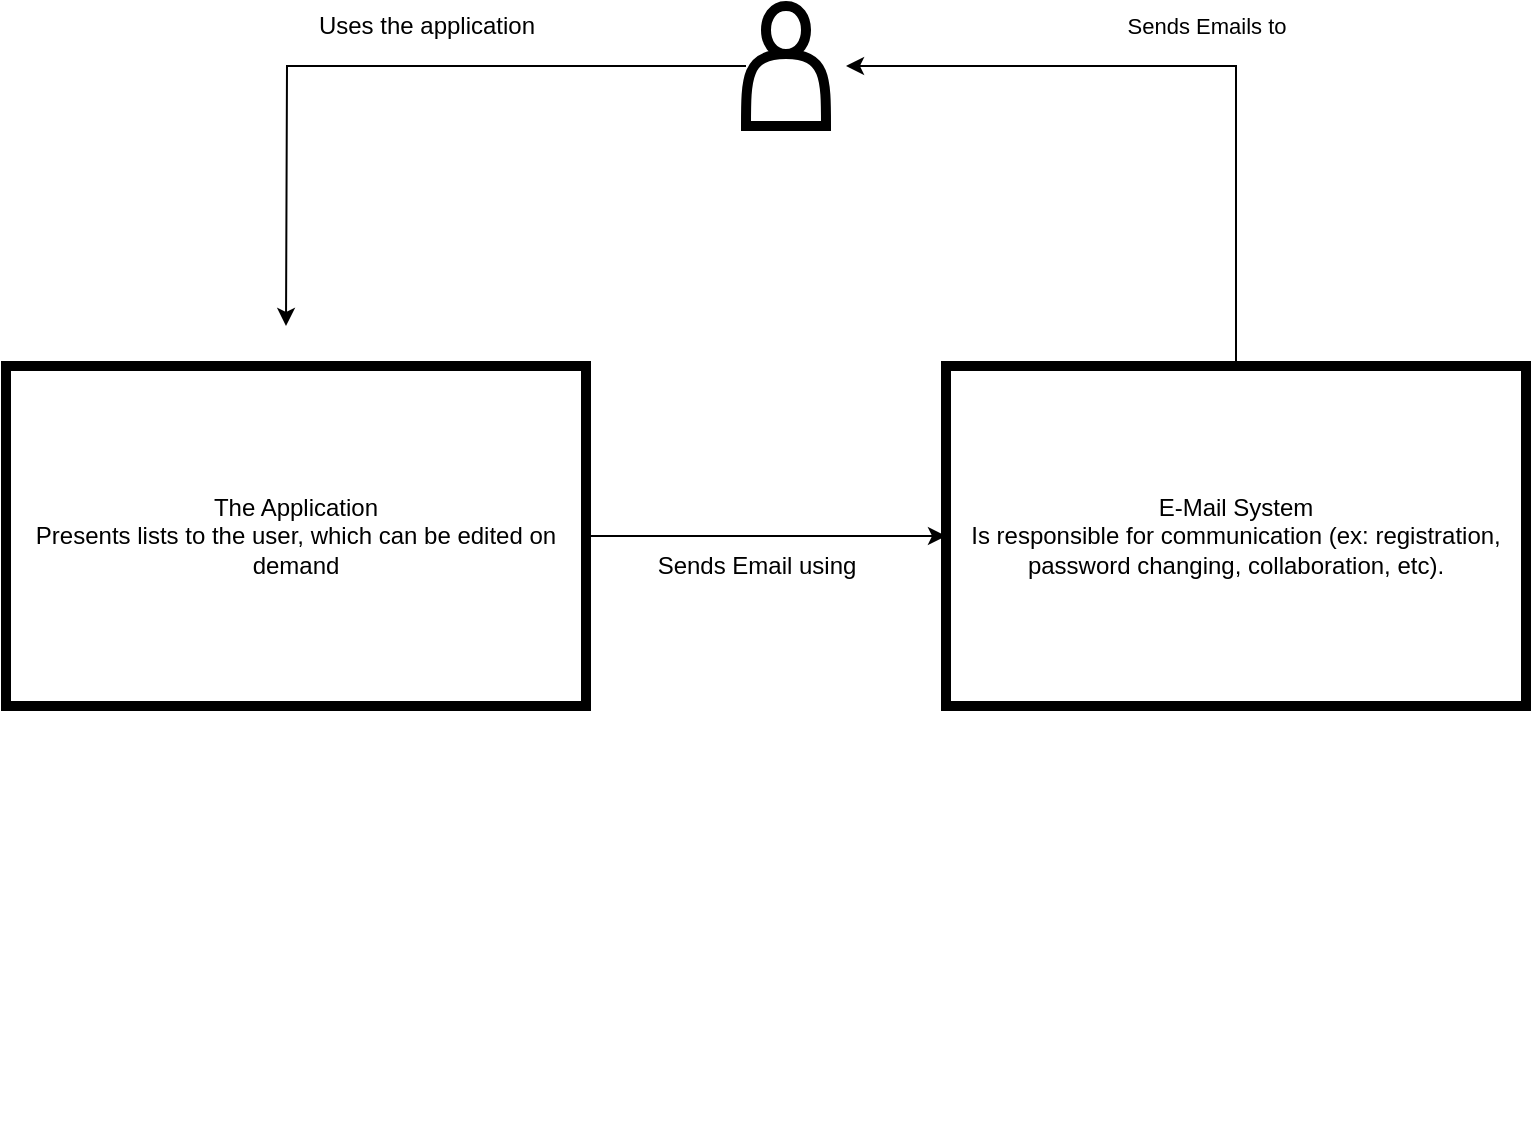 <mxfile version="16.2.7" type="onedrive" pages="6"><diagram id="UlXvEG1jKorGyr-5G4H7" name="Page-1"><mxGraphModel dx="1422" dy="762" grid="1" gridSize="10" guides="1" tooltips="1" connect="1" arrows="1" fold="1" page="1" pageScale="1" pageWidth="850" pageHeight="1100" math="0" shadow="0"><root><mxCell id="bSpBJfSmZ2XtPQw-6Vqa-0"/><mxCell id="bSpBJfSmZ2XtPQw-6Vqa-1" parent="bSpBJfSmZ2XtPQw-6Vqa-0"/><mxCell id="bSpBJfSmZ2XtPQw-6Vqa-11" style="edgeStyle=orthogonalEdgeStyle;rounded=0;orthogonalLoop=1;jettySize=auto;html=1;" parent="bSpBJfSmZ2XtPQw-6Vqa-1" source="bSpBJfSmZ2XtPQw-6Vqa-2" edge="1"><mxGeometry relative="1" as="geometry"><mxPoint x="170" y="210" as="targetPoint"/></mxGeometry></mxCell><mxCell id="bSpBJfSmZ2XtPQw-6Vqa-2" value="" style="shape=actor;whiteSpace=wrap;html=1;strokeWidth=5;fillColor=none;" parent="bSpBJfSmZ2XtPQw-6Vqa-1" vertex="1"><mxGeometry x="400" y="50" width="40" height="60" as="geometry"/></mxCell><mxCell id="bSpBJfSmZ2XtPQw-6Vqa-7" style="edgeStyle=orthogonalEdgeStyle;rounded=0;orthogonalLoop=1;jettySize=auto;html=1;" parent="bSpBJfSmZ2XtPQw-6Vqa-1" source="bSpBJfSmZ2XtPQw-6Vqa-3" edge="1"><mxGeometry relative="1" as="geometry"><mxPoint x="450" y="80" as="targetPoint"/><Array as="points"><mxPoint x="645" y="80"/></Array></mxGeometry></mxCell><mxCell id="bSpBJfSmZ2XtPQw-6Vqa-8" value="Sends Emails to" style="edgeLabel;html=1;align=center;verticalAlign=middle;resizable=0;points=[];" parent="bSpBJfSmZ2XtPQw-6Vqa-7" vertex="1" connectable="0"><mxGeometry x="-0.13" y="-9" relative="1" as="geometry"><mxPoint x="-15" y="-11" as="offset"/></mxGeometry></mxCell><mxCell id="bSpBJfSmZ2XtPQw-6Vqa-3" value="E-Mail System&lt;br&gt;Is responsible for communication (ex: registration, password changing, collaboration, etc)." style="rounded=0;whiteSpace=wrap;html=1;strokeWidth=5;fillColor=none;" parent="bSpBJfSmZ2XtPQw-6Vqa-1" vertex="1"><mxGeometry x="500" y="230" width="290" height="170" as="geometry"/></mxCell><mxCell id="bSpBJfSmZ2XtPQw-6Vqa-5" style="edgeStyle=orthogonalEdgeStyle;rounded=0;orthogonalLoop=1;jettySize=auto;html=1;entryX=0;entryY=0.5;entryDx=0;entryDy=0;" parent="bSpBJfSmZ2XtPQw-6Vqa-1" source="bSpBJfSmZ2XtPQw-6Vqa-4" target="bSpBJfSmZ2XtPQw-6Vqa-3" edge="1"><mxGeometry relative="1" as="geometry"/></mxCell><mxCell id="bSpBJfSmZ2XtPQw-6Vqa-4" value="The Application&lt;br&gt;Presents lists to the user, which can be edited on demand" style="rounded=0;whiteSpace=wrap;html=1;strokeWidth=5;fillColor=none;" parent="bSpBJfSmZ2XtPQw-6Vqa-1" vertex="1"><mxGeometry x="30" y="230" width="290" height="170" as="geometry"/></mxCell><mxCell id="bSpBJfSmZ2XtPQw-6Vqa-6" value="Sends Email using" style="text;html=1;align=center;verticalAlign=middle;resizable=0;points=[];autosize=1;strokeColor=none;fillColor=none;" parent="bSpBJfSmZ2XtPQw-6Vqa-1" vertex="1"><mxGeometry x="350" y="320" width="110" height="20" as="geometry"/></mxCell><mxCell id="bSpBJfSmZ2XtPQw-6Vqa-12" value="Uses the application" style="text;html=1;align=center;verticalAlign=middle;resizable=0;points=[];autosize=1;strokeColor=none;fillColor=none;" parent="bSpBJfSmZ2XtPQw-6Vqa-1" vertex="1"><mxGeometry x="180" y="50" width="120" height="20" as="geometry"/></mxCell><mxCell id="scJED4M4RYPpbItDWIja-0" value="" style="shape=image;html=1;verticalAlign=top;verticalLabelPosition=bottom;labelBackgroundColor=#ffffff;imageAspect=0;aspect=fixed;image=https://cdn3.iconfinder.com/data/icons/flat-actions-icons-9/512/Tick_Mark-128.png" vertex="1" parent="bSpBJfSmZ2XtPQw-6Vqa-1"><mxGeometry x="111" y="480" width="128" height="128" as="geometry"/></mxCell></root></mxGraphModel></diagram><diagram id="uEWGTc0OCgrGr0rqV1aS" name="Page-2"><mxGraphModel dx="2272" dy="762" grid="1" gridSize="10" guides="1" tooltips="1" connect="1" arrows="1" fold="1" page="1" pageScale="1" pageWidth="850" pageHeight="1100" math="0" shadow="0"><root><mxCell id="FO0323nfW6RzjatfHbFI-0"/><mxCell id="FO0323nfW6RzjatfHbFI-1" parent="FO0323nfW6RzjatfHbFI-0"/><mxCell id="9aoovrgxDWoMhqRTPiIO-4" style="edgeStyle=orthogonalEdgeStyle;rounded=0;orthogonalLoop=1;jettySize=auto;html=1;entryX=0;entryY=0.5;entryDx=0;entryDy=0;" edge="1" parent="FO0323nfW6RzjatfHbFI-1" source="FO0323nfW6RzjatfHbFI-2" target="AYKNg5qAuA5HjCpcAgAq-0"><mxGeometry relative="1" as="geometry"/></mxCell><mxCell id="FO0323nfW6RzjatfHbFI-2" value="Web Application&lt;br&gt;&lt;br&gt;Delivers the static content and the the contents of the application" style="rounded=0;whiteSpace=wrap;html=1;" parent="FO0323nfW6RzjatfHbFI-1" vertex="1"><mxGeometry x="10" y="180" width="200" height="120" as="geometry"/></mxCell><mxCell id="FO0323nfW6RzjatfHbFI-5" value="Visits application website&lt;br&gt;using HTTPS" style="text;html=1;align=center;verticalAlign=middle;resizable=0;points=[];autosize=1;strokeColor=none;fillColor=none;" parent="FO0323nfW6RzjatfHbFI-1" vertex="1"><mxGeometry x="20" y="100" width="150" height="30" as="geometry"/></mxCell><mxCell id="vr-xPAzfSA-EKf203sBR-17" style="edgeStyle=orthogonalEdgeStyle;rounded=0;orthogonalLoop=1;jettySize=auto;html=1;entryX=0.5;entryY=0;entryDx=0;entryDy=0;" parent="FO0323nfW6RzjatfHbFI-1" source="AYKNg5qAuA5HjCpcAgAq-0" target="vr-xPAzfSA-EKf203sBR-15" edge="1"><mxGeometry relative="1" as="geometry"/></mxCell><mxCell id="AYKNg5qAuA5HjCpcAgAq-0" value="Single Page Application&lt;br&gt;(container: TypeScript &amp;amp; ReactJS)&lt;br&gt;&lt;br&gt;Provides with a preview of all the created lists,&amp;nbsp;" style="rounded=0;whiteSpace=wrap;html=1;" parent="FO0323nfW6RzjatfHbFI-1" vertex="1"><mxGeometry x="330" y="180" width="190" height="120" as="geometry"/></mxCell><mxCell id="vr-xPAzfSA-EKf203sBR-11" value="Delivers to the&lt;br&gt;customer's web&lt;br&gt;browser" style="text;html=1;align=center;verticalAlign=middle;resizable=0;points=[];autosize=1;strokeColor=none;fillColor=none;" parent="FO0323nfW6RzjatfHbFI-1" vertex="1"><mxGeometry x="214" y="243" width="100" height="50" as="geometry"/></mxCell><mxCell id="9aoovrgxDWoMhqRTPiIO-6" style="edgeStyle=orthogonalEdgeStyle;rounded=0;orthogonalLoop=1;jettySize=auto;html=1;entryX=1;entryY=0.75;entryDx=0;entryDy=0;exitX=0.545;exitY=0.017;exitDx=0;exitDy=0;exitPerimeter=0;" edge="1" parent="FO0323nfW6RzjatfHbFI-1" source="vr-xPAzfSA-EKf203sBR-14" target="IY96HS_wgmIvOP5gwTrX-0"><mxGeometry relative="1" as="geometry"><mxPoint x="840" y="40" as="targetPoint"/><Array as="points"><mxPoint x="850" y="60"/></Array></mxGeometry></mxCell><mxCell id="vr-xPAzfSA-EKf203sBR-14" value="E-Mail System&lt;br&gt;NodeJS email-sending system&lt;br&gt;* registration&lt;br&gt;* forgot password&lt;br&gt;* change password&lt;br&gt;* invitation&lt;br&gt;* etc&amp;nbsp;" style="rounded=0;whiteSpace=wrap;html=1;" parent="FO0323nfW6RzjatfHbFI-1" vertex="1"><mxGeometry x="730" y="180" width="220" height="120" as="geometry"/></mxCell><mxCell id="vr-xPAzfSA-EKf203sBR-24" style="edgeStyle=orthogonalEdgeStyle;rounded=0;orthogonalLoop=1;jettySize=auto;html=1;entryX=0.5;entryY=0;entryDx=0;entryDy=0;entryPerimeter=0;" parent="FO0323nfW6RzjatfHbFI-1" source="vr-xPAzfSA-EKf203sBR-15" target="vr-xPAzfSA-EKf203sBR-22" edge="1"><mxGeometry relative="1" as="geometry"/></mxCell><mxCell id="vr-xPAzfSA-EKf203sBR-25" style="edgeStyle=orthogonalEdgeStyle;rounded=0;orthogonalLoop=1;jettySize=auto;html=1;entryX=0;entryY=0.5;entryDx=0;entryDy=0;" parent="FO0323nfW6RzjatfHbFI-1" source="vr-xPAzfSA-EKf203sBR-15" target="vr-xPAzfSA-EKf203sBR-14" edge="1"><mxGeometry relative="1" as="geometry"/></mxCell><mxCell id="vr-xPAzfSA-EKf203sBR-15" value="API Applcation&lt;br&gt;(container: NodeJS)" style="rounded=0;whiteSpace=wrap;html=1;" parent="FO0323nfW6RzjatfHbFI-1" vertex="1"><mxGeometry x="325" y="370" width="200" height="120" as="geometry"/></mxCell><mxCell id="vr-xPAzfSA-EKf203sBR-18" value="Makes API calls to&lt;br&gt;JSON / HTTPS" style="text;html=1;align=center;verticalAlign=middle;resizable=0;points=[];autosize=1;strokeColor=none;fillColor=none;" parent="FO0323nfW6RzjatfHbFI-1" vertex="1"><mxGeometry x="320" y="320" width="110" height="30" as="geometry"/></mxCell><mxCell id="vr-xPAzfSA-EKf203sBR-22" value="Database&lt;br&gt;* user registration&lt;br&gt;* list information&lt;br&gt;* etc" style="shape=cylinder3;whiteSpace=wrap;html=1;boundedLbl=1;backgroundOutline=1;size=15;" parent="FO0323nfW6RzjatfHbFI-1" vertex="1"><mxGeometry x="10" y="460" width="120" height="140" as="geometry"/></mxCell><mxCell id="vr-xPAzfSA-EKf203sBR-29" value="" style="rounded=0;whiteSpace=wrap;html=1;fillColor=none;dashed=1;strokeWidth=5;" parent="FO0323nfW6RzjatfHbFI-1" vertex="1"><mxGeometry y="150" width="680" height="500" as="geometry"/></mxCell><mxCell id="vr-xPAzfSA-EKf203sBR-28" value="Sends email to" style="text;html=1;align=center;verticalAlign=middle;resizable=0;points=[];autosize=1;strokeColor=none;fillColor=none;" parent="FO0323nfW6RzjatfHbFI-1" vertex="1"><mxGeometry x="655" y="70" width="90" height="20" as="geometry"/></mxCell><mxCell id="9aoovrgxDWoMhqRTPiIO-3" style="edgeStyle=orthogonalEdgeStyle;rounded=0;orthogonalLoop=1;jettySize=auto;html=1;" edge="1" parent="FO0323nfW6RzjatfHbFI-1" source="IY96HS_wgmIvOP5gwTrX-0" target="FO0323nfW6RzjatfHbFI-2"><mxGeometry relative="1" as="geometry"/></mxCell><mxCell id="9aoovrgxDWoMhqRTPiIO-5" style="edgeStyle=orthogonalEdgeStyle;rounded=0;orthogonalLoop=1;jettySize=auto;html=1;" edge="1" parent="FO0323nfW6RzjatfHbFI-1" source="IY96HS_wgmIvOP5gwTrX-0" target="AYKNg5qAuA5HjCpcAgAq-0"><mxGeometry relative="1" as="geometry"/></mxCell><mxCell id="IY96HS_wgmIvOP5gwTrX-0" value="&lt;br&gt;&lt;br&gt;User" style="shape=actor;whiteSpace=wrap;html=1;" vertex="1" parent="FO0323nfW6RzjatfHbFI-1"><mxGeometry x="415" y="15" width="40" height="60" as="geometry"/></mxCell><mxCell id="9aoovrgxDWoMhqRTPiIO-0" value="Reads from and&lt;br&gt;writes to" style="text;html=1;align=center;verticalAlign=middle;resizable=0;points=[];autosize=1;strokeColor=none;fillColor=none;" vertex="1" parent="FO0323nfW6RzjatfHbFI-1"><mxGeometry x="110" y="395" width="100" height="30" as="geometry"/></mxCell><mxCell id="9aoovrgxDWoMhqRTPiIO-1" value="Sends e-mail&lt;br&gt;using" style="text;html=1;align=center;verticalAlign=middle;resizable=0;points=[];autosize=1;strokeColor=none;fillColor=none;" vertex="1" parent="FO0323nfW6RzjatfHbFI-1"><mxGeometry x="580" y="320" width="90" height="30" as="geometry"/></mxCell><mxCell id="9aoovrgxDWoMhqRTPiIO-8" value="Interacts with&lt;br&gt;the user interface&lt;br&gt;via" style="text;html=1;align=center;verticalAlign=middle;resizable=0;points=[];autosize=1;strokeColor=none;fillColor=none;" vertex="1" parent="FO0323nfW6RzjatfHbFI-1"><mxGeometry x="330" y="110" width="110" height="50" as="geometry"/></mxCell><mxCell id="9aoovrgxDWoMhqRTPiIO-10" value="" style="shape=image;html=1;verticalAlign=top;verticalLabelPosition=bottom;labelBackgroundColor=#ffffff;imageAspect=0;aspect=fixed;image=https://cdn3.iconfinder.com/data/icons/flat-actions-icons-9/512/Tick_Mark-128.png;dashed=1;strokeColor=default;strokeWidth=3;fillColor=none;" vertex="1" parent="FO0323nfW6RzjatfHbFI-1"><mxGeometry x="776" y="472" width="128" height="128" as="geometry"/></mxCell></root></mxGraphModel></diagram><diagram id="L0bMiw6y9KxxfC6jB3FY" name="Page-3"><mxGraphModel dx="2272" dy="762" grid="1" gridSize="10" guides="1" tooltips="1" connect="1" arrows="1" fold="1" page="1" pageScale="1" pageWidth="850" pageHeight="1100" math="0" shadow="0"><root><mxCell id="r2UaFeNrl_LHwDlURmYz-0"/><mxCell id="r2UaFeNrl_LHwDlURmYz-1" parent="r2UaFeNrl_LHwDlURmYz-0"/><mxCell id="r2UaFeNrl_LHwDlURmYz-4" value="" style="edgeStyle=orthogonalEdgeStyle;rounded=0;orthogonalLoop=1;jettySize=auto;html=1;" parent="r2UaFeNrl_LHwDlURmYz-1" source="r2UaFeNrl_LHwDlURmYz-2" target="r2UaFeNrl_LHwDlURmYz-3" edge="1"><mxGeometry relative="1" as="geometry"/></mxCell><mxCell id="r2UaFeNrl_LHwDlURmYz-2" value="&lt;u&gt;&lt;b&gt;Sign In Controller&lt;br&gt;&lt;/b&gt;&lt;/u&gt;Allows users to sign in to the website" style="rounded=0;whiteSpace=wrap;html=1;" parent="r2UaFeNrl_LHwDlURmYz-1" vertex="1"><mxGeometry x="20" y="150" width="140" height="70" as="geometry"/></mxCell><mxCell id="r2UaFeNrl_LHwDlURmYz-20" style="edgeStyle=orthogonalEdgeStyle;rounded=0;orthogonalLoop=1;jettySize=auto;html=1;entryX=0.5;entryY=0;entryDx=0;entryDy=0;entryPerimeter=0;" parent="r2UaFeNrl_LHwDlURmYz-1" source="r2UaFeNrl_LHwDlURmYz-3" target="r2UaFeNrl_LHwDlURmYz-19" edge="1"><mxGeometry relative="1" as="geometry"/></mxCell><mxCell id="r2UaFeNrl_LHwDlURmYz-3" value="&lt;b&gt;&lt;u&gt;Security Component&lt;/u&gt;&lt;br&gt;&lt;/b&gt;Provides functionality to signing in, changing passwords, etc" style="rounded=0;whiteSpace=wrap;html=1;" parent="r2UaFeNrl_LHwDlURmYz-1" vertex="1"><mxGeometry x="20" y="260" width="140" height="90" as="geometry"/></mxCell><mxCell id="r2UaFeNrl_LHwDlURmYz-9" style="edgeStyle=orthogonalEdgeStyle;rounded=0;orthogonalLoop=1;jettySize=auto;html=1;entryX=1;entryY=0.5;entryDx=0;entryDy=0;" parent="r2UaFeNrl_LHwDlURmYz-1" source="r2UaFeNrl_LHwDlURmYz-5" target="r2UaFeNrl_LHwDlURmYz-3" edge="1"><mxGeometry relative="1" as="geometry"><Array as="points"><mxPoint x="253" y="200"/><mxPoint x="253" y="305"/></Array></mxGeometry></mxCell><mxCell id="r2UaFeNrl_LHwDlURmYz-14" value="" style="edgeStyle=orthogonalEdgeStyle;rounded=0;orthogonalLoop=1;jettySize=auto;html=1;" parent="r2UaFeNrl_LHwDlURmYz-1" source="r2UaFeNrl_LHwDlURmYz-5" target="r2UaFeNrl_LHwDlURmYz-13" edge="1"><mxGeometry relative="1" as="geometry"/></mxCell><mxCell id="r2UaFeNrl_LHwDlURmYz-5" value="&lt;u&gt;&lt;b&gt;Reset Password Controller&lt;/b&gt;&lt;/u&gt;&lt;br&gt;Allows users to reset their passwords with a single-use URL" style="rounded=0;whiteSpace=wrap;html=1;" parent="r2UaFeNrl_LHwDlURmYz-1" vertex="1"><mxGeometry x="345.5" y="140" width="160" height="80" as="geometry"/></mxCell><mxCell id="r2UaFeNrl_LHwDlURmYz-18" value="" style="edgeStyle=orthogonalEdgeStyle;rounded=0;orthogonalLoop=1;jettySize=auto;html=1;" parent="r2UaFeNrl_LHwDlURmYz-1" source="r2UaFeNrl_LHwDlURmYz-13" target="r2UaFeNrl_LHwDlURmYz-17" edge="1"><mxGeometry relative="1" as="geometry"/></mxCell><mxCell id="r2UaFeNrl_LHwDlURmYz-13" value="&lt;b&gt;&lt;u&gt;E-Mail Component&lt;/u&gt;&lt;/b&gt;&lt;br&gt;Sends e-mails to users" style="rounded=0;whiteSpace=wrap;html=1;" parent="r2UaFeNrl_LHwDlURmYz-1" vertex="1"><mxGeometry x="343" y="265" width="165" height="80" as="geometry"/></mxCell><mxCell id="r2UaFeNrl_LHwDlURmYz-16" value="&lt;u&gt;&lt;b&gt;Accounts Summary Controller&lt;br&gt;&lt;/b&gt;&lt;/u&gt;Provides users basics details regarding their accounts" style="rounded=0;whiteSpace=wrap;html=1;" parent="r2UaFeNrl_LHwDlURmYz-1" vertex="1"><mxGeometry x="610" y="142.5" width="180" height="85" as="geometry"/></mxCell><mxCell id="r2UaFeNrl_LHwDlURmYz-17" value="&lt;b&gt;&lt;u&gt;E-Mail System&lt;br&gt;&lt;/u&gt;&lt;/b&gt;The internal e-mail system" style="rounded=0;whiteSpace=wrap;html=1;" parent="r2UaFeNrl_LHwDlURmYz-1" vertex="1"><mxGeometry x="343" y="450" width="165" height="80" as="geometry"/></mxCell><mxCell id="r2UaFeNrl_LHwDlURmYz-19" value="&lt;b&gt;&lt;u&gt;Database&lt;/u&gt;&lt;/b&gt;&lt;br&gt;Stores the followngs:&lt;br&gt;* User credentials&lt;br&gt;* text-contents of lists&lt;br&gt;* configured styles of lists&lt;br&gt;* configured settings" style="shape=cylinder3;whiteSpace=wrap;html=1;boundedLbl=1;backgroundOutline=1;size=15;" parent="r2UaFeNrl_LHwDlURmYz-1" vertex="1"><mxGeometry x="-40" y="440" width="160" height="150" as="geometry"/></mxCell><mxCell id="jWFvs5xd3xFxR0srz7sO-3" style="edgeStyle=orthogonalEdgeStyle;rounded=0;orthogonalLoop=1;jettySize=auto;html=1;entryX=0.5;entryY=0;entryDx=0;entryDy=0;" edge="1" parent="r2UaFeNrl_LHwDlURmYz-1" source="r2UaFeNrl_LHwDlURmYz-21" target="r2UaFeNrl_LHwDlURmYz-16"><mxGeometry relative="1" as="geometry"/></mxCell><mxCell id="jWFvs5xd3xFxR0srz7sO-6" style="edgeStyle=orthogonalEdgeStyle;rounded=0;orthogonalLoop=1;jettySize=auto;html=1;" edge="1" parent="r2UaFeNrl_LHwDlURmYz-1" source="r2UaFeNrl_LHwDlURmYz-21" target="r2UaFeNrl_LHwDlURmYz-2"><mxGeometry relative="1" as="geometry"><mxPoint x="70" y="110" as="targetPoint"/><Array as="points"><mxPoint x="90" y="70"/></Array></mxGeometry></mxCell><mxCell id="FB6ltumvaBSy3o_sMSyh-3" style="edgeStyle=orthogonalEdgeStyle;rounded=0;orthogonalLoop=1;jettySize=auto;html=1;entryX=0;entryY=0.5;entryDx=0;entryDy=0;" edge="1" parent="r2UaFeNrl_LHwDlURmYz-1" source="r2UaFeNrl_LHwDlURmYz-21" target="r2UaFeNrl_LHwDlURmYz-5"><mxGeometry relative="1" as="geometry"><mxPoint x="270" y="180" as="targetPoint"/><Array as="points"><mxPoint x="230" y="180"/></Array></mxGeometry></mxCell><mxCell id="r2UaFeNrl_LHwDlURmYz-21" value="&lt;u&gt;&lt;b&gt;Single-Page Application&lt;br&gt;&lt;/b&gt;&lt;/u&gt;Provides all the functionality to the users via their web browsers" style="rounded=0;whiteSpace=wrap;html=1;" parent="r2UaFeNrl_LHwDlURmYz-1" vertex="1"><mxGeometry x="150" y="20" width="160" height="100" as="geometry"/></mxCell><mxCell id="jWFvs5xd3xFxR0srz7sO-1" value="Makes API calls to&lt;br&gt;JSON / HTTPS" style="text;html=1;align=center;verticalAlign=middle;resizable=0;points=[];autosize=1;strokeColor=none;fillColor=none;" vertex="1" parent="r2UaFeNrl_LHwDlURmYz-1"><mxGeometry x="-20" y="55" width="110" height="30" as="geometry"/></mxCell><mxCell id="jWFvs5xd3xFxR0srz7sO-4" value="Makes API calls to&lt;br&gt;JSON / HTTPS" style="text;html=1;align=center;verticalAlign=middle;resizable=0;points=[];autosize=1;strokeColor=none;fillColor=none;" vertex="1" parent="r2UaFeNrl_LHwDlURmYz-1"><mxGeometry x="600" y="40" width="110" height="30" as="geometry"/></mxCell><mxCell id="p5mH4LFQS36zPEbXGAwE-0" value="" style="rounded=0;whiteSpace=wrap;html=1;fillColor=none;dashed=1;strokeWidth=3;" vertex="1" parent="r2UaFeNrl_LHwDlURmYz-1"><mxGeometry x="10" y="135" width="790" height="230" as="geometry"/></mxCell><mxCell id="FB6ltumvaBSy3o_sMSyh-4" value="Uses" style="text;html=1;align=center;verticalAlign=middle;resizable=0;points=[];autosize=1;strokeColor=none;fillColor=none;" vertex="1" parent="r2UaFeNrl_LHwDlURmYz-1"><mxGeometry x="210" y="240" width="40" height="20" as="geometry"/></mxCell><mxCell id="FB6ltumvaBSy3o_sMSyh-5" value="Uses" style="text;html=1;align=center;verticalAlign=middle;resizable=0;points=[];autosize=1;strokeColor=none;fillColor=none;" vertex="1" parent="r2UaFeNrl_LHwDlURmYz-1"><mxGeometry x="90" y="230" width="40" height="20" as="geometry"/></mxCell><mxCell id="FB6ltumvaBSy3o_sMSyh-6" value="Makes API calls to&lt;br&gt;JSON / HTTPS" style="text;html=1;align=center;verticalAlign=middle;resizable=0;points=[];autosize=1;strokeColor=none;fillColor=none;" vertex="1" parent="r2UaFeNrl_LHwDlURmYz-1"><mxGeometry x="230" y="140" width="110" height="30" as="geometry"/></mxCell><mxCell id="FB6ltumvaBSy3o_sMSyh-7" value="Uses" style="text;html=1;align=center;verticalAlign=middle;resizable=0;points=[];autosize=1;strokeColor=none;fillColor=none;" vertex="1" parent="r2UaFeNrl_LHwDlURmYz-1"><mxGeometry x="430" y="240" width="40" height="20" as="geometry"/></mxCell><mxCell id="FB6ltumvaBSy3o_sMSyh-8" value="Sends e-mail&lt;br&gt;using" style="text;html=1;align=center;verticalAlign=middle;resizable=0;points=[];autosize=1;strokeColor=none;fillColor=none;" vertex="1" parent="r2UaFeNrl_LHwDlURmYz-1"><mxGeometry x="335" y="380" width="90" height="30" as="geometry"/></mxCell><mxCell id="FB6ltumvaBSy3o_sMSyh-9" value="Reads from and&lt;br&gt;writes to" style="text;html=1;align=center;verticalAlign=middle;resizable=0;points=[];autosize=1;strokeColor=none;fillColor=none;" vertex="1" parent="r2UaFeNrl_LHwDlURmYz-1"><mxGeometry x="-40" y="375" width="100" height="30" as="geometry"/></mxCell><mxCell id="FB6ltumvaBSy3o_sMSyh-10" value="" style="shape=image;html=1;verticalAlign=top;verticalLabelPosition=bottom;labelBackgroundColor=#ffffff;imageAspect=0;aspect=fixed;image=https://cdn3.iconfinder.com/data/icons/flat-actions-icons-9/512/Tick_Mark-128.png;dashed=1;strokeColor=default;strokeWidth=3;fillColor=none;" vertex="1" parent="r2UaFeNrl_LHwDlURmYz-1"><mxGeometry x="620" y="426" width="128" height="128" as="geometry"/></mxCell></root></mxGraphModel></diagram><diagram id="V2g0TTgF8119Fu8_PB6f" name="Page-4"><mxGraphModel dx="981" dy="526" grid="1" gridSize="10" guides="1" tooltips="1" connect="1" arrows="1" fold="1" page="1" pageScale="1" pageWidth="850" pageHeight="1100" math="0" shadow="0"><root><mxCell id="yF6pi87u7TF_VWACSOeP-0"/><mxCell id="yF6pi87u7TF_VWACSOeP-1" parent="yF6pi87u7TF_VWACSOeP-0"/><mxCell id="5oqmHq-3DIiXReOn_MKE-1" style="edgeStyle=orthogonalEdgeStyle;rounded=0;orthogonalLoop=1;jettySize=auto;html=1;entryX=0;entryY=0.25;entryDx=0;entryDy=0;exitX=1;exitY=0.25;exitDx=0;exitDy=0;" edge="1" parent="yF6pi87u7TF_VWACSOeP-1" source="yF6pi87u7TF_VWACSOeP-2" target="yF6pi87u7TF_VWACSOeP-4"><mxGeometry relative="1" as="geometry"/></mxCell><mxCell id="yF6pi87u7TF_VWACSOeP-2" value="&lt;u&gt;&lt;b&gt;Single-Page Application&lt;br&gt;&lt;/b&gt;&lt;/u&gt;Provides all of the internet functionality of users via their web-browser." style="rounded=0;whiteSpace=wrap;html=1;" vertex="1" parent="yF6pi87u7TF_VWACSOeP-1"><mxGeometry x="70" y="70" width="160" height="110" as="geometry"/></mxCell><mxCell id="5oqmHq-3DIiXReOn_MKE-3" style="edgeStyle=orthogonalEdgeStyle;rounded=0;orthogonalLoop=1;jettySize=auto;html=1;entryX=1;entryY=0.5;entryDx=0;entryDy=0;" edge="1" parent="yF6pi87u7TF_VWACSOeP-1" source="yF6pi87u7TF_VWACSOeP-4" target="yF6pi87u7TF_VWACSOeP-2"><mxGeometry relative="1" as="geometry"/></mxCell><mxCell id="5oqmHq-3DIiXReOn_MKE-12" style="edgeStyle=orthogonalEdgeStyle;rounded=0;orthogonalLoop=1;jettySize=auto;html=1;entryX=0.25;entryY=0;entryDx=0;entryDy=0;" edge="1" parent="yF6pi87u7TF_VWACSOeP-1" source="yF6pi87u7TF_VWACSOeP-4" target="vgfjgFso99QwmBD71w31-0"><mxGeometry relative="1" as="geometry"><mxPoint x="680" y="360.0" as="targetPoint"/><Array as="points"><mxPoint x="640" y="250"/><mxPoint x="640" y="250"/></Array></mxGeometry></mxCell><mxCell id="yF6pi87u7TF_VWACSOeP-4" value="&lt;b&gt;&lt;u&gt;Sign In Controller&lt;br&gt;&lt;/u&gt;&lt;/b&gt;Allows users to sign into the web-application" style="rounded=0;whiteSpace=wrap;html=1;" vertex="1" parent="yF6pi87u7TF_VWACSOeP-1"><mxGeometry x="610" y="70" width="160" height="110" as="geometry"/></mxCell><mxCell id="5oqmHq-3DIiXReOn_MKE-11" style="edgeStyle=orthogonalEdgeStyle;rounded=0;orthogonalLoop=1;jettySize=auto;html=1;entryX=0.75;entryY=1;entryDx=0;entryDy=0;" edge="1" parent="yF6pi87u7TF_VWACSOeP-1" source="vgfjgFso99QwmBD71w31-0" target="yF6pi87u7TF_VWACSOeP-4"><mxGeometry relative="1" as="geometry"><mxPoint x="680" y="300" as="targetPoint"/><Array as="points"><mxPoint x="720" y="380"/><mxPoint x="720" y="380"/></Array></mxGeometry></mxCell><mxCell id="5oqmHq-3DIiXReOn_MKE-23" style="edgeStyle=orthogonalEdgeStyle;rounded=0;orthogonalLoop=1;jettySize=auto;html=1;entryX=1.042;entryY=0.503;entryDx=0;entryDy=0;entryPerimeter=0;" edge="1" parent="yF6pi87u7TF_VWACSOeP-1" source="vgfjgFso99QwmBD71w31-0" target="5oqmHq-3DIiXReOn_MKE-0"><mxGeometry relative="1" as="geometry"/></mxCell><mxCell id="vgfjgFso99QwmBD71w31-0" value="&lt;b&gt;&lt;u&gt;Security Component&lt;br&gt;&lt;/u&gt;&lt;/b&gt;Provides functionality related to signing in, changing passwords, etc." style="rounded=0;whiteSpace=wrap;html=1;strokeWidth=1;fillColor=none;" vertex="1" parent="yF6pi87u7TF_VWACSOeP-1"><mxGeometry x="610" y="455" width="160" height="110" as="geometry"/></mxCell><mxCell id="5oqmHq-3DIiXReOn_MKE-22" style="edgeStyle=orthogonalEdgeStyle;rounded=0;orthogonalLoop=1;jettySize=auto;html=1;entryX=-0.032;entryY=0.229;entryDx=0;entryDy=0;entryPerimeter=0;" edge="1" parent="yF6pi87u7TF_VWACSOeP-1" source="5oqmHq-3DIiXReOn_MKE-0" target="vgfjgFso99QwmBD71w31-0"><mxGeometry relative="1" as="geometry"><mxPoint x="540" y="510" as="targetPoint"/><Array as="points"><mxPoint x="300" y="480"/><mxPoint x="300" y="480"/></Array></mxGeometry></mxCell><mxCell id="5oqmHq-3DIiXReOn_MKE-0" value="&lt;b&gt;&lt;u&gt;Database&lt;br&gt;&lt;/u&gt;&lt;/b&gt;Stores user registration information, hashes authentication credentials, access logs, etc." style="shape=cylinder3;whiteSpace=wrap;html=1;boundedLbl=1;backgroundOutline=1;size=15;strokeWidth=1;fillColor=none;" vertex="1" parent="yF6pi87u7TF_VWACSOeP-1"><mxGeometry x="60" y="430" width="140" height="160" as="geometry"/></mxCell><mxCell id="5oqmHq-3DIiXReOn_MKE-4" value="1: Submits credentials to JSON / HTTPS" style="text;html=1;align=center;verticalAlign=middle;resizable=0;points=[];autosize=1;strokeColor=none;fillColor=none;" vertex="1" parent="yF6pi87u7TF_VWACSOeP-1"><mxGeometry x="275" y="70" width="230" height="20" as="geometry"/></mxCell><mxCell id="5oqmHq-3DIiXReOn_MKE-5" value="6: Sends back an authentication token to JSON / HTTPS" style="text;html=1;align=center;verticalAlign=middle;resizable=0;points=[];autosize=1;strokeColor=none;fillColor=none;" vertex="1" parent="yF6pi87u7TF_VWACSOeP-1"><mxGeometry x="250" y="130" width="320" height="20" as="geometry"/></mxCell><mxCell id="5oqmHq-3DIiXReOn_MKE-7" value="5: Returns true if&lt;br&gt;the hashed&lt;br&gt;password &lt;br&gt;matches" style="text;html=1;align=center;verticalAlign=middle;resizable=0;points=[];autosize=1;strokeColor=none;fillColor=none;" vertex="1" parent="yF6pi87u7TF_VWACSOeP-1"><mxGeometry x="540" y="280" width="100" height="60" as="geometry"/></mxCell><mxCell id="5oqmHq-3DIiXReOn_MKE-13" value="2: Validates&lt;br&gt;credentials using" style="text;html=1;align=center;verticalAlign=middle;resizable=0;points=[];autosize=1;strokeColor=none;fillColor=none;" vertex="1" parent="yF6pi87u7TF_VWACSOeP-1"><mxGeometry x="710" y="295" width="110" height="30" as="geometry"/></mxCell><mxCell id="5oqmHq-3DIiXReOn_MKE-19" value="4: Returns user data to&amp;nbsp;" style="text;html=1;align=center;verticalAlign=middle;resizable=0;points=[];autosize=1;strokeColor=none;fillColor=none;" vertex="1" parent="yF6pi87u7TF_VWACSOeP-1"><mxGeometry x="300" y="455" width="140" height="20" as="geometry"/></mxCell><mxCell id="5oqmHq-3DIiXReOn_MKE-20" value="3: Select * from users where username = ?" style="text;html=1;align=center;verticalAlign=middle;resizable=0;points=[];autosize=1;strokeColor=none;fillColor=none;" vertex="1" parent="yF6pi87u7TF_VWACSOeP-1"><mxGeometry x="265" y="510" width="240" height="20" as="geometry"/></mxCell><mxCell id="5oqmHq-3DIiXReOn_MKE-24" value="" style="rounded=0;whiteSpace=wrap;html=1;strokeWidth=3;fillColor=none;dashed=1;" vertex="1" parent="yF6pi87u7TF_VWACSOeP-1"><mxGeometry x="600" y="60" width="180" height="520" as="geometry"/></mxCell><mxCell id="5oqmHq-3DIiXReOn_MKE-25" value="" style="shape=image;html=1;verticalAlign=top;verticalLabelPosition=bottom;labelBackgroundColor=#ffffff;imageAspect=0;aspect=fixed;image=https://cdn3.iconfinder.com/data/icons/flat-actions-icons-9/512/Tick_Mark-128.png;dashed=1;strokeWidth=3;fillColor=none;" vertex="1" parent="yF6pi87u7TF_VWACSOeP-1"><mxGeometry x="270" y="246" width="128" height="128" as="geometry"/></mxCell></root></mxGraphModel></diagram><diagram id="paCseWlCDXNLYj7kXGkf" name="Page-5"><mxGraphModel dx="2272" dy="762" grid="1" gridSize="10" guides="1" tooltips="1" connect="1" arrows="1" fold="1" page="1" pageScale="1" pageWidth="850" pageHeight="1100" math="0" shadow="0"><root><mxCell id="UTD1nOnQ5sEWeVjLOmaX-0"/><mxCell id="UTD1nOnQ5sEWeVjLOmaX-1" parent="UTD1nOnQ5sEWeVjLOmaX-0"/><mxCell id="UTD1nOnQ5sEWeVjLOmaX-8" style="edgeStyle=orthogonalEdgeStyle;rounded=0;orthogonalLoop=1;jettySize=auto;html=1;entryX=0;entryY=0.5;entryDx=0;entryDy=0;" edge="1" parent="UTD1nOnQ5sEWeVjLOmaX-1" source="UTD1nOnQ5sEWeVjLOmaX-2" target="UTD1nOnQ5sEWeVjLOmaX-4"><mxGeometry relative="1" as="geometry"/></mxCell><mxCell id="UTD1nOnQ5sEWeVjLOmaX-2" value="&lt;b&gt;&lt;u&gt;Single-Page Application&lt;br&gt;&lt;/u&gt;&lt;/b&gt;Provides all of the internet functionality to users via their web-browser" style="rounded=0;whiteSpace=wrap;html=1;strokeWidth=1;fillColor=none;" vertex="1" parent="UTD1nOnQ5sEWeVjLOmaX-1"><mxGeometry x="-830" y="150" width="180" height="110" as="geometry"/></mxCell><mxCell id="UTD1nOnQ5sEWeVjLOmaX-7" style="edgeStyle=orthogonalEdgeStyle;rounded=0;orthogonalLoop=1;jettySize=auto;html=1;entryX=1;entryY=0.25;entryDx=0;entryDy=0;" edge="1" parent="UTD1nOnQ5sEWeVjLOmaX-1" source="UTD1nOnQ5sEWeVjLOmaX-3" target="UTD1nOnQ5sEWeVjLOmaX-2"><mxGeometry relative="1" as="geometry"><mxPoint x="-630" y="175" as="targetPoint"/></mxGeometry></mxCell><mxCell id="UTD1nOnQ5sEWeVjLOmaX-9" style="edgeStyle=orthogonalEdgeStyle;rounded=0;orthogonalLoop=1;jettySize=auto;html=1;entryX=0;entryY=0.5;entryDx=0;entryDy=0;entryPerimeter=0;" edge="1" parent="UTD1nOnQ5sEWeVjLOmaX-1" source="UTD1nOnQ5sEWeVjLOmaX-3" target="UTD1nOnQ5sEWeVjLOmaX-5"><mxGeometry relative="1" as="geometry"/></mxCell><mxCell id="UTD1nOnQ5sEWeVjLOmaX-3" value="&lt;u&gt;&lt;b&gt;Web Application&lt;/b&gt;&lt;br&gt;&lt;/u&gt;Delivers the static content and the single-page application" style="rounded=0;whiteSpace=wrap;html=1;strokeWidth=1;fillColor=none;" vertex="1" parent="UTD1nOnQ5sEWeVjLOmaX-1"><mxGeometry x="-560" y="80" width="180" height="110" as="geometry"/></mxCell><mxCell id="UTD1nOnQ5sEWeVjLOmaX-4" value="&lt;u style=&quot;font-weight: bold&quot;&gt;API Application&lt;/u&gt;&lt;br&gt;Provides application functionality via a JSON / HTTPS API." style="rounded=0;whiteSpace=wrap;html=1;strokeWidth=1;fillColor=none;" vertex="1" parent="UTD1nOnQ5sEWeVjLOmaX-1"><mxGeometry x="-560" y="230" width="180" height="110" as="geometry"/></mxCell><mxCell id="UTD1nOnQ5sEWeVjLOmaX-5" value="&lt;b&gt;&lt;u&gt;Database&lt;br&gt;&lt;/u&gt;&lt;/b&gt;Stores user registration information, hashed authentication credentials, access-logs, etc." style="shape=cylinder3;whiteSpace=wrap;html=1;boundedLbl=1;backgroundOutline=1;size=15;strokeWidth=1;fillColor=none;" vertex="1" parent="UTD1nOnQ5sEWeVjLOmaX-1"><mxGeometry x="-190" y="30" width="140" height="150" as="geometry"/></mxCell><mxCell id="UTD1nOnQ5sEWeVjLOmaX-10" value="Reads from and writes to" style="text;html=1;align=center;verticalAlign=middle;resizable=0;points=[];autosize=1;strokeColor=none;fillColor=none;" vertex="1" parent="UTD1nOnQ5sEWeVjLOmaX-1"><mxGeometry x="-365" y="90" width="150" height="20" as="geometry"/></mxCell><mxCell id="UTD1nOnQ5sEWeVjLOmaX-11" value="" style="rounded=0;whiteSpace=wrap;html=1;strokeWidth=3;fillColor=none;dashed=1;" vertex="1" parent="UTD1nOnQ5sEWeVjLOmaX-1"><mxGeometry x="-840" y="130" width="200" height="190" as="geometry"/></mxCell><mxCell id="UTD1nOnQ5sEWeVjLOmaX-12" value="Web Browser&lt;br&gt;(Deployment Node:&lt;br&gt;Chrome, Firefox, Safari, Edge" style="text;html=1;align=center;verticalAlign=middle;resizable=0;points=[];autosize=1;strokeColor=none;fillColor=none;" vertex="1" parent="UTD1nOnQ5sEWeVjLOmaX-1"><mxGeometry x="-831" y="260" width="170" height="50" as="geometry"/></mxCell><mxCell id="UTD1nOnQ5sEWeVjLOmaX-15" value="" style="rounded=0;whiteSpace=wrap;html=1;strokeWidth=3;fillColor=none;dashed=1;" vertex="1" parent="UTD1nOnQ5sEWeVjLOmaX-1"><mxGeometry x="-570" y="65" width="200" height="320" as="geometry"/></mxCell><mxCell id="UTD1nOnQ5sEWeVjLOmaX-16" value="Docker Container - Web Server&lt;br&gt;" style="text;html=1;align=center;verticalAlign=middle;resizable=0;points=[];autosize=1;strokeColor=none;fillColor=none;" vertex="1" parent="UTD1nOnQ5sEWeVjLOmaX-1"><mxGeometry x="-560" y="360" width="180" height="20" as="geometry"/></mxCell><mxCell id="UTD1nOnQ5sEWeVjLOmaX-17" value="" style="rounded=0;whiteSpace=wrap;html=1;strokeWidth=3;fillColor=none;dashed=1;" vertex="1" parent="UTD1nOnQ5sEWeVjLOmaX-1"><mxGeometry x="-220" y="15" width="200" height="240" as="geometry"/></mxCell><mxCell id="UTD1nOnQ5sEWeVjLOmaX-19" value="Docker Container - Database Server" style="text;html=1;align=center;verticalAlign=middle;resizable=0;points=[];autosize=1;strokeColor=none;fillColor=none;" vertex="1" parent="UTD1nOnQ5sEWeVjLOmaX-1"><mxGeometry x="-225" y="210" width="210" height="20" as="geometry"/></mxCell><mxCell id="UTD1nOnQ5sEWeVjLOmaX-20" value="" style="shape=image;html=1;verticalAlign=top;verticalLabelPosition=bottom;labelBackgroundColor=#ffffff;imageAspect=0;aspect=fixed;image=https://cdn3.iconfinder.com/data/icons/flat-actions-icons-9/512/Tick_Mark-128.png;dashed=1;strokeWidth=3;fillColor=none;" vertex="1" parent="UTD1nOnQ5sEWeVjLOmaX-1"><mxGeometry x="-470" y="460" width="128" height="128" as="geometry"/></mxCell></root></mxGraphModel></diagram><diagram id="1kh1goz30Nmm-CUYNxsm" name="Page-6"><mxGraphModel dx="1422" dy="762" grid="1" gridSize="10" guides="1" tooltips="1" connect="1" arrows="1" fold="1" page="1" pageScale="1" pageWidth="850" pageHeight="1100" math="0" shadow="0"><root><mxCell id="ff3B1iXgaVmUef0AynFv-0"/><mxCell id="ff3B1iXgaVmUef0AynFv-1" parent="ff3B1iXgaVmUef0AynFv-0"/><mxCell id="WsHt1aQRILmduCChKlyR-2" style="edgeStyle=orthogonalEdgeStyle;rounded=0;orthogonalLoop=1;jettySize=auto;html=1;entryX=0;entryY=0.5;entryDx=0;entryDy=0;" edge="1" parent="ff3B1iXgaVmUef0AynFv-1" source="ff3B1iXgaVmUef0AynFv-2" target="pwGtX-l4e2Uuyo4NuBQa-0"><mxGeometry relative="1" as="geometry"/></mxCell><mxCell id="ff3B1iXgaVmUef0AynFv-2" value="&lt;b&gt;&lt;u&gt;Single-Page Application&lt;br&gt;&lt;/u&gt;&lt;/b&gt;Provides all of the internet functionality to customers via their web-browser" style="rounded=0;whiteSpace=wrap;html=1;strokeWidth=1;fillColor=none;" vertex="1" parent="ff3B1iXgaVmUef0AynFv-1"><mxGeometry x="40" y="150" width="170" height="90" as="geometry"/></mxCell><mxCell id="WsHt1aQRILmduCChKlyR-1" style="edgeStyle=orthogonalEdgeStyle;rounded=0;orthogonalLoop=1;jettySize=auto;html=1;entryX=1;entryY=0.25;entryDx=0;entryDy=0;" edge="1" parent="ff3B1iXgaVmUef0AynFv-1" source="ff3B1iXgaVmUef0AynFv-3" target="ff3B1iXgaVmUef0AynFv-2"><mxGeometry relative="1" as="geometry"/></mxCell><mxCell id="WsHt1aQRILmduCChKlyR-6" style="edgeStyle=orthogonalEdgeStyle;rounded=0;orthogonalLoop=1;jettySize=auto;html=1;entryX=0;entryY=0.5;entryDx=0;entryDy=0;entryPerimeter=0;" edge="1" parent="ff3B1iXgaVmUef0AynFv-1" source="ff3B1iXgaVmUef0AynFv-3" target="WsHt1aQRILmduCChKlyR-0"><mxGeometry relative="1" as="geometry"/></mxCell><mxCell id="ff3B1iXgaVmUef0AynFv-3" value="&lt;u style=&quot;font-weight: bold&quot;&gt;Web Application&lt;/u&gt;&lt;br&gt;Delivers the static content and the single-page application" style="rounded=0;whiteSpace=wrap;html=1;strokeWidth=1;fillColor=none;" vertex="1" parent="ff3B1iXgaVmUef0AynFv-1"><mxGeometry x="350" y="70" width="170" height="100" as="geometry"/></mxCell><mxCell id="pwGtX-l4e2Uuyo4NuBQa-0" value="&lt;u style=&quot;font-weight: bold&quot;&gt;API Application&lt;/u&gt;&lt;br&gt;Provides application functionality via a JSON / HTTPS API." style="rounded=0;whiteSpace=wrap;html=1;strokeWidth=1;fillColor=none;" vertex="1" parent="ff3B1iXgaVmUef0AynFv-1"><mxGeometry x="350" y="220" width="170" height="100" as="geometry"/></mxCell><mxCell id="WsHt1aQRILmduCChKlyR-0" value="&lt;b&gt;&lt;u&gt;Database&lt;br&gt;&lt;/u&gt;&lt;/b&gt;Stores user registration information, hashed authentication credentials, access-logs, etc." style="shape=cylinder3;whiteSpace=wrap;html=1;boundedLbl=1;backgroundOutline=1;size=15;strokeWidth=1;fillColor=none;" vertex="1" parent="ff3B1iXgaVmUef0AynFv-1"><mxGeometry x="680" y="45" width="140" height="150" as="geometry"/></mxCell><mxCell id="WsHt1aQRILmduCChKlyR-3" value="Delivers to the&lt;br&gt;customer's web&lt;br&gt;browser" style="text;html=1;align=center;verticalAlign=middle;resizable=0;points=[];autosize=1;strokeColor=none;fillColor=none;" vertex="1" parent="ff3B1iXgaVmUef0AynFv-1"><mxGeometry x="220" y="100" width="100" height="50" as="geometry"/></mxCell><mxCell id="WsHt1aQRILmduCChKlyR-5" value="Makes API calls&lt;br&gt;to JSON / HTTPS" style="text;html=1;align=center;verticalAlign=middle;resizable=0;points=[];autosize=1;strokeColor=none;fillColor=none;" vertex="1" parent="ff3B1iXgaVmUef0AynFv-1"><mxGeometry x="200" y="270" width="110" height="30" as="geometry"/></mxCell><mxCell id="WsHt1aQRILmduCChKlyR-7" value="" style="rounded=0;whiteSpace=wrap;html=1;strokeWidth=3;fillColor=none;strokeColor=default;dashed=1;" vertex="1" parent="ff3B1iXgaVmUef0AynFv-1"><mxGeometry x="340" y="60" width="190" height="300" as="geometry"/></mxCell><mxCell id="WsHt1aQRILmduCChKlyR-8" value="Docker Container - Web Server" style="text;html=1;align=center;verticalAlign=middle;resizable=0;points=[];autosize=1;strokeColor=none;fillColor=none;" vertex="1" parent="ff3B1iXgaVmUef0AynFv-1"><mxGeometry x="345" y="330" width="180" height="20" as="geometry"/></mxCell><mxCell id="lVVyJkIFRmDBiW9RxmRy-0" value="Reads from and writes to" style="text;html=1;align=center;verticalAlign=middle;resizable=0;points=[];autosize=1;strokeColor=none;fillColor=none;" vertex="1" parent="ff3B1iXgaVmUef0AynFv-1"><mxGeometry x="530" y="100" width="150" height="20" as="geometry"/></mxCell><mxCell id="2TKKqehVZH3nL9K4RjhL-0" value="" style="shape=image;html=1;verticalAlign=top;verticalLabelPosition=bottom;labelBackgroundColor=#ffffff;imageAspect=0;aspect=fixed;image=https://cdn3.iconfinder.com/data/icons/flat-actions-icons-9/512/Tick_Mark-128.png;dashed=1;strokeColor=default;strokeWidth=3;fillColor=none;" vertex="1" parent="ff3B1iXgaVmUef0AynFv-1"><mxGeometry x="590" y="480" width="128" height="128" as="geometry"/></mxCell></root></mxGraphModel></diagram></mxfile>